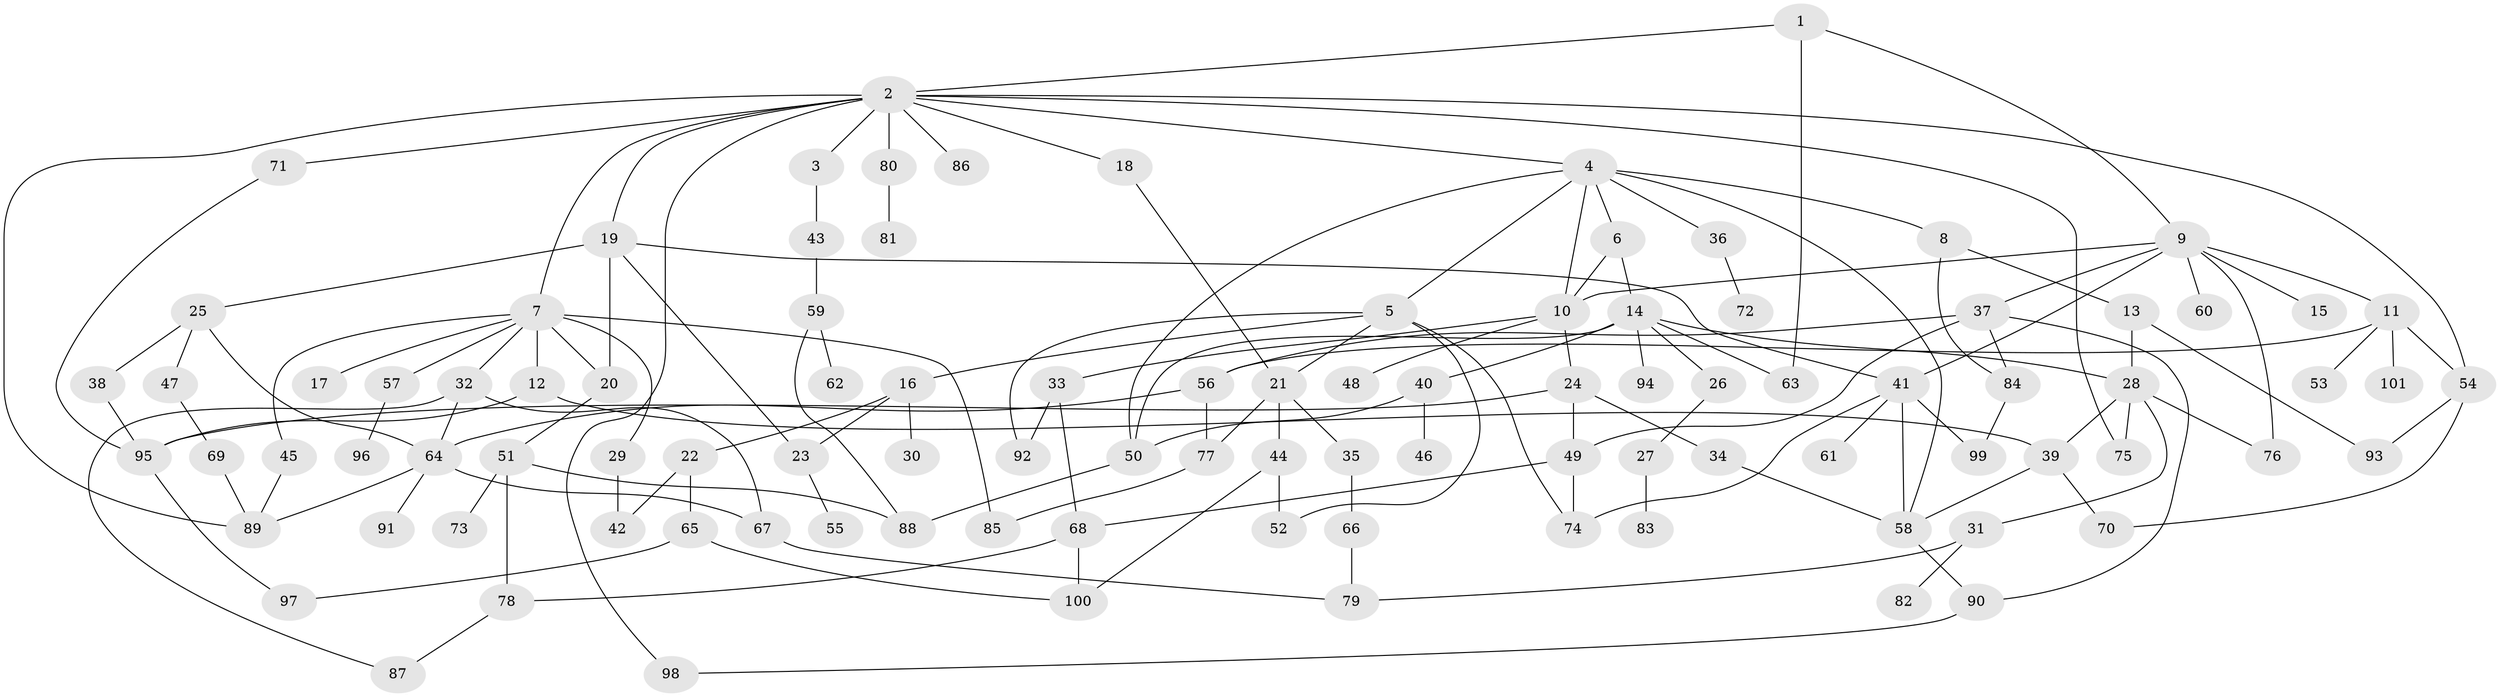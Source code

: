 // coarse degree distribution, {3: 0.16176470588235295, 16: 0.014705882352941176, 2: 0.19117647058823528, 9: 0.029411764705882353, 5: 0.08823529411764706, 7: 0.058823529411764705, 8: 0.029411764705882353, 6: 0.04411764705882353, 1: 0.27941176470588236, 4: 0.10294117647058823}
// Generated by graph-tools (version 1.1) at 2025/23/03/03/25 07:23:30]
// undirected, 101 vertices, 151 edges
graph export_dot {
graph [start="1"]
  node [color=gray90,style=filled];
  1;
  2;
  3;
  4;
  5;
  6;
  7;
  8;
  9;
  10;
  11;
  12;
  13;
  14;
  15;
  16;
  17;
  18;
  19;
  20;
  21;
  22;
  23;
  24;
  25;
  26;
  27;
  28;
  29;
  30;
  31;
  32;
  33;
  34;
  35;
  36;
  37;
  38;
  39;
  40;
  41;
  42;
  43;
  44;
  45;
  46;
  47;
  48;
  49;
  50;
  51;
  52;
  53;
  54;
  55;
  56;
  57;
  58;
  59;
  60;
  61;
  62;
  63;
  64;
  65;
  66;
  67;
  68;
  69;
  70;
  71;
  72;
  73;
  74;
  75;
  76;
  77;
  78;
  79;
  80;
  81;
  82;
  83;
  84;
  85;
  86;
  87;
  88;
  89;
  90;
  91;
  92;
  93;
  94;
  95;
  96;
  97;
  98;
  99;
  100;
  101;
  1 -- 2;
  1 -- 9;
  1 -- 63;
  2 -- 3;
  2 -- 4;
  2 -- 7;
  2 -- 18;
  2 -- 19;
  2 -- 71;
  2 -- 75;
  2 -- 80;
  2 -- 86;
  2 -- 54;
  2 -- 89;
  2 -- 98;
  3 -- 43;
  4 -- 5;
  4 -- 6;
  4 -- 8;
  4 -- 36;
  4 -- 50;
  4 -- 58;
  4 -- 10;
  5 -- 16;
  5 -- 21;
  5 -- 52;
  5 -- 74;
  5 -- 92;
  6 -- 14;
  6 -- 10;
  7 -- 12;
  7 -- 17;
  7 -- 20;
  7 -- 29;
  7 -- 32;
  7 -- 45;
  7 -- 57;
  7 -- 85;
  8 -- 13;
  8 -- 84;
  9 -- 10;
  9 -- 11;
  9 -- 15;
  9 -- 37;
  9 -- 41;
  9 -- 60;
  9 -- 76;
  10 -- 24;
  10 -- 33;
  10 -- 48;
  11 -- 53;
  11 -- 54;
  11 -- 56;
  11 -- 101;
  12 -- 39;
  12 -- 95;
  13 -- 28;
  13 -- 93;
  14 -- 26;
  14 -- 40;
  14 -- 94;
  14 -- 63;
  14 -- 50;
  14 -- 28;
  16 -- 22;
  16 -- 23;
  16 -- 30;
  18 -- 21;
  19 -- 25;
  19 -- 41;
  19 -- 23;
  19 -- 20;
  20 -- 51;
  21 -- 35;
  21 -- 44;
  21 -- 77;
  22 -- 42;
  22 -- 65;
  23 -- 55;
  24 -- 34;
  24 -- 49;
  24 -- 95;
  25 -- 38;
  25 -- 47;
  25 -- 64;
  26 -- 27;
  27 -- 83;
  28 -- 31;
  28 -- 76;
  28 -- 75;
  28 -- 39;
  29 -- 42;
  31 -- 79;
  31 -- 82;
  32 -- 87;
  32 -- 67;
  32 -- 64;
  33 -- 92;
  33 -- 68;
  34 -- 58;
  35 -- 66;
  36 -- 72;
  37 -- 49;
  37 -- 90;
  37 -- 56;
  37 -- 84;
  38 -- 95;
  39 -- 58;
  39 -- 70;
  40 -- 46;
  40 -- 50;
  41 -- 58;
  41 -- 61;
  41 -- 99;
  41 -- 74;
  43 -- 59;
  44 -- 100;
  44 -- 52;
  45 -- 89;
  47 -- 69;
  49 -- 68;
  49 -- 74;
  50 -- 88;
  51 -- 73;
  51 -- 78;
  51 -- 88;
  54 -- 70;
  54 -- 93;
  56 -- 77;
  56 -- 64;
  57 -- 96;
  58 -- 90;
  59 -- 62;
  59 -- 88;
  64 -- 67;
  64 -- 91;
  64 -- 89;
  65 -- 97;
  65 -- 100;
  66 -- 79;
  67 -- 79;
  68 -- 100;
  68 -- 78;
  69 -- 89;
  71 -- 95;
  77 -- 85;
  78 -- 87;
  80 -- 81;
  84 -- 99;
  90 -- 98;
  95 -- 97;
}
